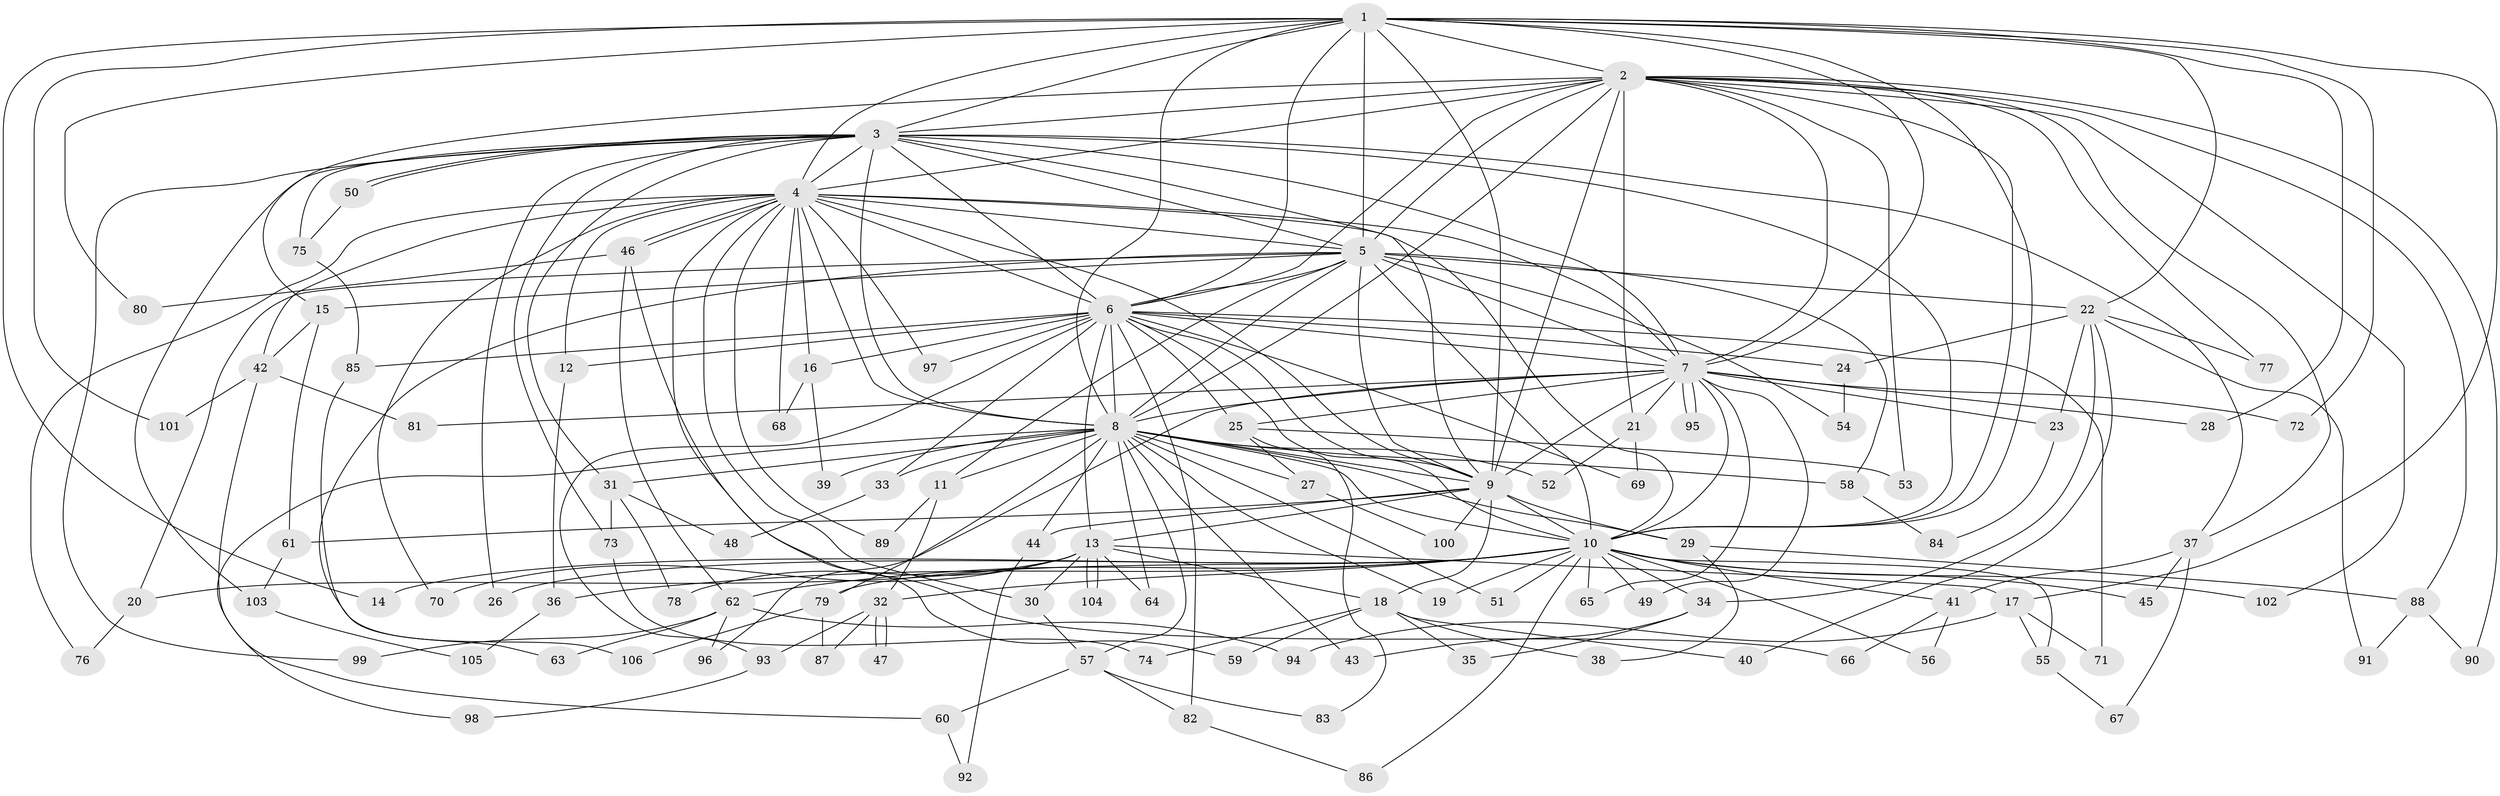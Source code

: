 // coarse degree distribution, {14: 0.01282051282051282, 15: 0.02564102564102564, 17: 0.01282051282051282, 20: 0.02564102564102564, 25: 0.02564102564102564, 23: 0.01282051282051282, 7: 0.02564102564102564, 4: 0.0641025641025641, 9: 0.01282051282051282, 5: 0.07692307692307693, 6: 0.038461538461538464, 2: 0.46153846153846156, 3: 0.16666666666666666, 8: 0.01282051282051282, 1: 0.02564102564102564}
// Generated by graph-tools (version 1.1) at 2025/51/02/27/25 19:51:43]
// undirected, 106 vertices, 237 edges
graph export_dot {
graph [start="1"]
  node [color=gray90,style=filled];
  1;
  2;
  3;
  4;
  5;
  6;
  7;
  8;
  9;
  10;
  11;
  12;
  13;
  14;
  15;
  16;
  17;
  18;
  19;
  20;
  21;
  22;
  23;
  24;
  25;
  26;
  27;
  28;
  29;
  30;
  31;
  32;
  33;
  34;
  35;
  36;
  37;
  38;
  39;
  40;
  41;
  42;
  43;
  44;
  45;
  46;
  47;
  48;
  49;
  50;
  51;
  52;
  53;
  54;
  55;
  56;
  57;
  58;
  59;
  60;
  61;
  62;
  63;
  64;
  65;
  66;
  67;
  68;
  69;
  70;
  71;
  72;
  73;
  74;
  75;
  76;
  77;
  78;
  79;
  80;
  81;
  82;
  83;
  84;
  85;
  86;
  87;
  88;
  89;
  90;
  91;
  92;
  93;
  94;
  95;
  96;
  97;
  98;
  99;
  100;
  101;
  102;
  103;
  104;
  105;
  106;
  1 -- 2;
  1 -- 3;
  1 -- 4;
  1 -- 5;
  1 -- 6;
  1 -- 7;
  1 -- 8;
  1 -- 9;
  1 -- 10;
  1 -- 14;
  1 -- 17;
  1 -- 22;
  1 -- 28;
  1 -- 72;
  1 -- 80;
  1 -- 101;
  2 -- 3;
  2 -- 4;
  2 -- 5;
  2 -- 6;
  2 -- 7;
  2 -- 8;
  2 -- 9;
  2 -- 10;
  2 -- 15;
  2 -- 21;
  2 -- 37;
  2 -- 53;
  2 -- 77;
  2 -- 88;
  2 -- 90;
  2 -- 102;
  3 -- 4;
  3 -- 5;
  3 -- 6;
  3 -- 7;
  3 -- 8;
  3 -- 9;
  3 -- 10;
  3 -- 26;
  3 -- 31;
  3 -- 37;
  3 -- 50;
  3 -- 50;
  3 -- 73;
  3 -- 75;
  3 -- 99;
  3 -- 103;
  4 -- 5;
  4 -- 6;
  4 -- 7;
  4 -- 8;
  4 -- 9;
  4 -- 10;
  4 -- 12;
  4 -- 16;
  4 -- 30;
  4 -- 42;
  4 -- 46;
  4 -- 46;
  4 -- 59;
  4 -- 68;
  4 -- 70;
  4 -- 76;
  4 -- 89;
  4 -- 97;
  5 -- 6;
  5 -- 7;
  5 -- 8;
  5 -- 9;
  5 -- 10;
  5 -- 11;
  5 -- 15;
  5 -- 20;
  5 -- 22;
  5 -- 54;
  5 -- 58;
  5 -- 63;
  6 -- 7;
  6 -- 8;
  6 -- 9;
  6 -- 10;
  6 -- 12;
  6 -- 13;
  6 -- 16;
  6 -- 24;
  6 -- 25;
  6 -- 33;
  6 -- 69;
  6 -- 71;
  6 -- 82;
  6 -- 85;
  6 -- 93;
  6 -- 97;
  7 -- 8;
  7 -- 9;
  7 -- 10;
  7 -- 21;
  7 -- 23;
  7 -- 25;
  7 -- 28;
  7 -- 49;
  7 -- 65;
  7 -- 72;
  7 -- 81;
  7 -- 95;
  7 -- 95;
  7 -- 96;
  8 -- 9;
  8 -- 10;
  8 -- 11;
  8 -- 19;
  8 -- 27;
  8 -- 29;
  8 -- 31;
  8 -- 33;
  8 -- 39;
  8 -- 43;
  8 -- 44;
  8 -- 51;
  8 -- 52;
  8 -- 57;
  8 -- 58;
  8 -- 64;
  8 -- 79;
  8 -- 98;
  9 -- 10;
  9 -- 13;
  9 -- 18;
  9 -- 29;
  9 -- 44;
  9 -- 61;
  9 -- 100;
  10 -- 14;
  10 -- 19;
  10 -- 26;
  10 -- 32;
  10 -- 34;
  10 -- 36;
  10 -- 41;
  10 -- 45;
  10 -- 49;
  10 -- 51;
  10 -- 55;
  10 -- 56;
  10 -- 62;
  10 -- 65;
  10 -- 79;
  10 -- 86;
  10 -- 102;
  11 -- 32;
  11 -- 89;
  12 -- 36;
  13 -- 17;
  13 -- 18;
  13 -- 20;
  13 -- 30;
  13 -- 64;
  13 -- 70;
  13 -- 78;
  13 -- 104;
  13 -- 104;
  15 -- 42;
  15 -- 61;
  16 -- 39;
  16 -- 68;
  17 -- 55;
  17 -- 71;
  17 -- 94;
  18 -- 35;
  18 -- 38;
  18 -- 40;
  18 -- 59;
  18 -- 74;
  20 -- 76;
  21 -- 52;
  21 -- 69;
  22 -- 23;
  22 -- 24;
  22 -- 34;
  22 -- 40;
  22 -- 77;
  22 -- 91;
  23 -- 84;
  24 -- 54;
  25 -- 27;
  25 -- 53;
  25 -- 83;
  27 -- 100;
  29 -- 38;
  29 -- 88;
  30 -- 57;
  31 -- 48;
  31 -- 73;
  31 -- 78;
  32 -- 47;
  32 -- 47;
  32 -- 87;
  32 -- 93;
  33 -- 48;
  34 -- 35;
  34 -- 43;
  36 -- 105;
  37 -- 41;
  37 -- 45;
  37 -- 67;
  41 -- 56;
  41 -- 66;
  42 -- 60;
  42 -- 81;
  42 -- 101;
  44 -- 92;
  46 -- 62;
  46 -- 66;
  46 -- 80;
  50 -- 75;
  55 -- 67;
  57 -- 60;
  57 -- 82;
  57 -- 83;
  58 -- 84;
  60 -- 92;
  61 -- 103;
  62 -- 63;
  62 -- 94;
  62 -- 96;
  62 -- 99;
  73 -- 74;
  75 -- 85;
  79 -- 87;
  79 -- 106;
  82 -- 86;
  85 -- 106;
  88 -- 90;
  88 -- 91;
  93 -- 98;
  103 -- 105;
}
